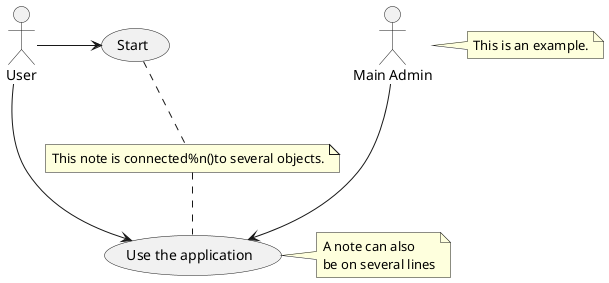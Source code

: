{
  "sha1": "ijc5ot3856vk2ravvuawtrg8ln5k1yh",
  "insertion": {
    "when": "2024-06-03T18:59:30.793Z",
    "url": "https://github.com/plantuml/plantuml/pull/475",
    "user": "plantuml@gmail.com"
  }
}
@startuml
:Main Admin: as Admin
(Use the application) as (Use)

User -> (Start)
User --> (Use)

Admin ---> (Use)

note right of Admin : This is an example.

note right of (Use)
  A note can also
  be on several lines
end note

note "This note is connected%n()to several objects." as N2
(Start) .. N2
N2 .. (Use)
@enduml
